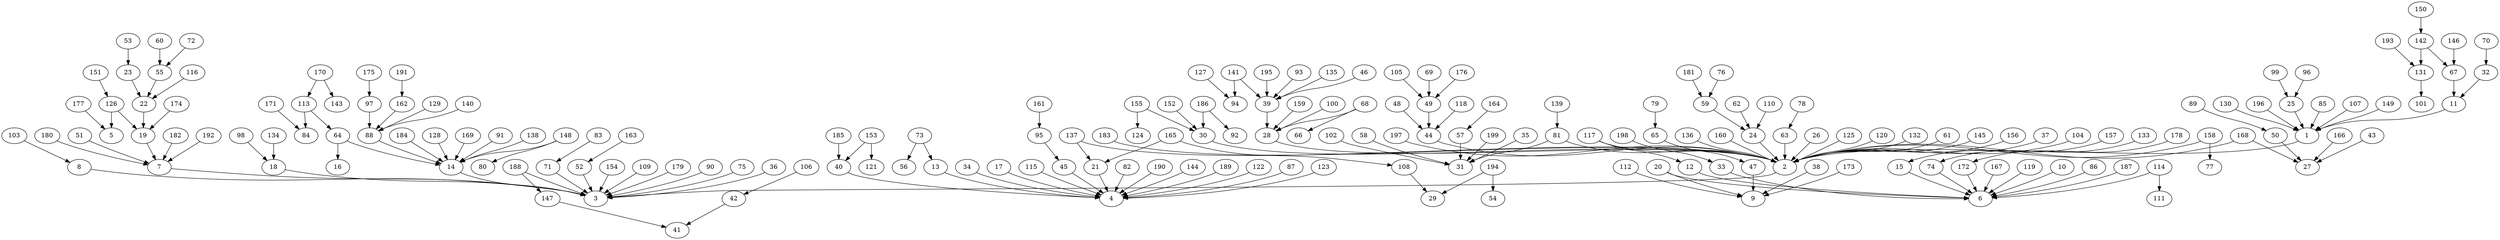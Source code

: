 digraph my_graph {
32;
11;
33;
6;
103;
8;
112;
9;
137;
2;
141;
94;
150;
142;
161;
95;
180;
7;
183;
195;
39;
3;
20;
93;
98;
18;
127;
151;
126;
152;
30;
15;
40;
4;
130;
1;
135;
67;
153;
155;
124;
159;
28;
196;
197;
12;
23;
22;
42;
41;
48;
44;
64;
14;
71;
99;
25;
131;
101;
88;
96;
102;
31;
136;
194;
54;
34;
50;
27;
58;
65;
47;
21;
148;
163;
52;
184;
188;
147;
193;
146;
154;
157;
29;
38;
51;
68;
66;
81;
106;
117;
5;
160;
165;
108;
24;
60;
55;
78;
63;
26;
57;
85;
128;
198;
17;
53;
115;
19;
158;
77;
169;
73;
56;
74;
116;
109;
114;
111;
80;
199;
13;
91;
113;
84;
170;
175;
97;
168;
82;
125;
121;
186;
92;
190;
45;
49;
16;
120;
162;
174;
179;
59;
132;
144;
172;
173;
185;
171;
182;
166;
178;
181;
192;
61;
76;
90;
105;
164;
118;
191;
62;
79;
43;
110;
139;
100;
75;
145;
35;
69;
70;
129;
167;
189;
138;
156;
119;
177;
10;
37;
72;
176;
86;
122;
134;
46;
107;
133;
143;
87;
123;
149;
140;
187;
104;
89;
83;
36;
32->11
33->6
103->8
112->9
137->2
141->94
150->142
161->95
180->7
183->2
195->39
7->3
20->6
93->39
98->18
127->94
151->126
152->30
15->6
18->3
30->2
40->4
130->1
135->39
142->67
153->40
155->124
159->28
196->1
197->2
1->2
12->6
23->22
42->41
48->44
64->14
71->3
99->25
131->101
88->14
96->25
102->31
136->2
194->54
34->4
50->27
58->31
65->47
137->21
148->14
163->52
184->14
188->147
193->131
44->2
146->67
154->3
157->15
194->29
21->4
38->9
51->7
52->3
68->66
81->31
106->42
117->2
126->5
160->2
165->108
24->2
60->55
78->63
142->131
26->2
57->31
68->28
85->1
128->14
198->33
17->4
53->23
63->2
115->4
126->19
141->39
158->77
169->14
20->9
28->2
73->56
74->6
116->22
117->12
188->3
19->7
22->19
25->1
109->3
114->111
147->41
148->80
199->31
2->3
73->13
81->2
91->14
113->84
170->113
175->97
39->28
113->64
165->21
168->27
47->9
67->11
82->4
125->2
153->121
186->92
190->4
11->1
45->4
49->44
64->16
108->29
120->2
162->88
168->2
174->19
179->3
59->24
132->2
144->4
172->6
173->9
185->40
186->30
13->4
55->22
155->30
171->84
182->7
166->27
178->172
181->59
192->7
61->2
76->59
90->3
97->88
105->49
164->57
118->44
191->162
62->24
79->65
114->6
14->3
43->27
110->24
139->81
100->28
75->3
145->2
158->2
35->31
69->49
70->32
129->88
167->6
189->4
95->45
138->14
156->2
119->6
177->5
10->6
37->2
72->55
176->49
86->6
122->4
134->18
46->39
107->1
133->74
170->143
87->4
123->4
149->1
140->88
187->6
104->2
89->50
8->3
83->71
36->3
}